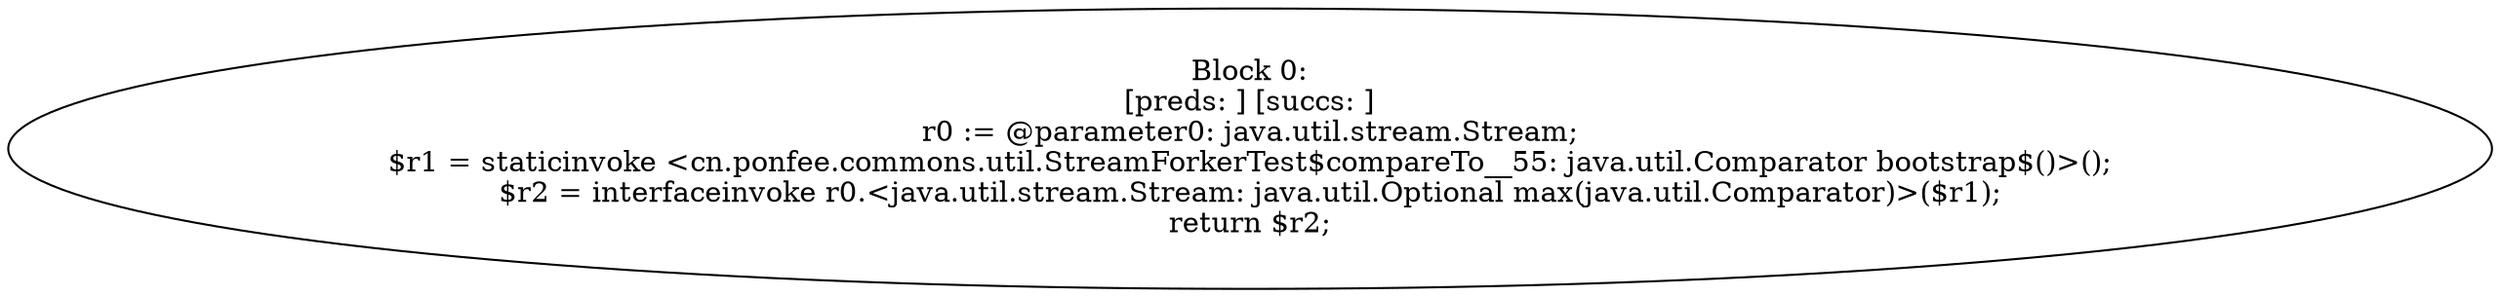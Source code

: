 digraph "unitGraph" {
    "Block 0:
[preds: ] [succs: ]
r0 := @parameter0: java.util.stream.Stream;
$r1 = staticinvoke <cn.ponfee.commons.util.StreamForkerTest$compareTo__55: java.util.Comparator bootstrap$()>();
$r2 = interfaceinvoke r0.<java.util.stream.Stream: java.util.Optional max(java.util.Comparator)>($r1);
return $r2;
"
}
